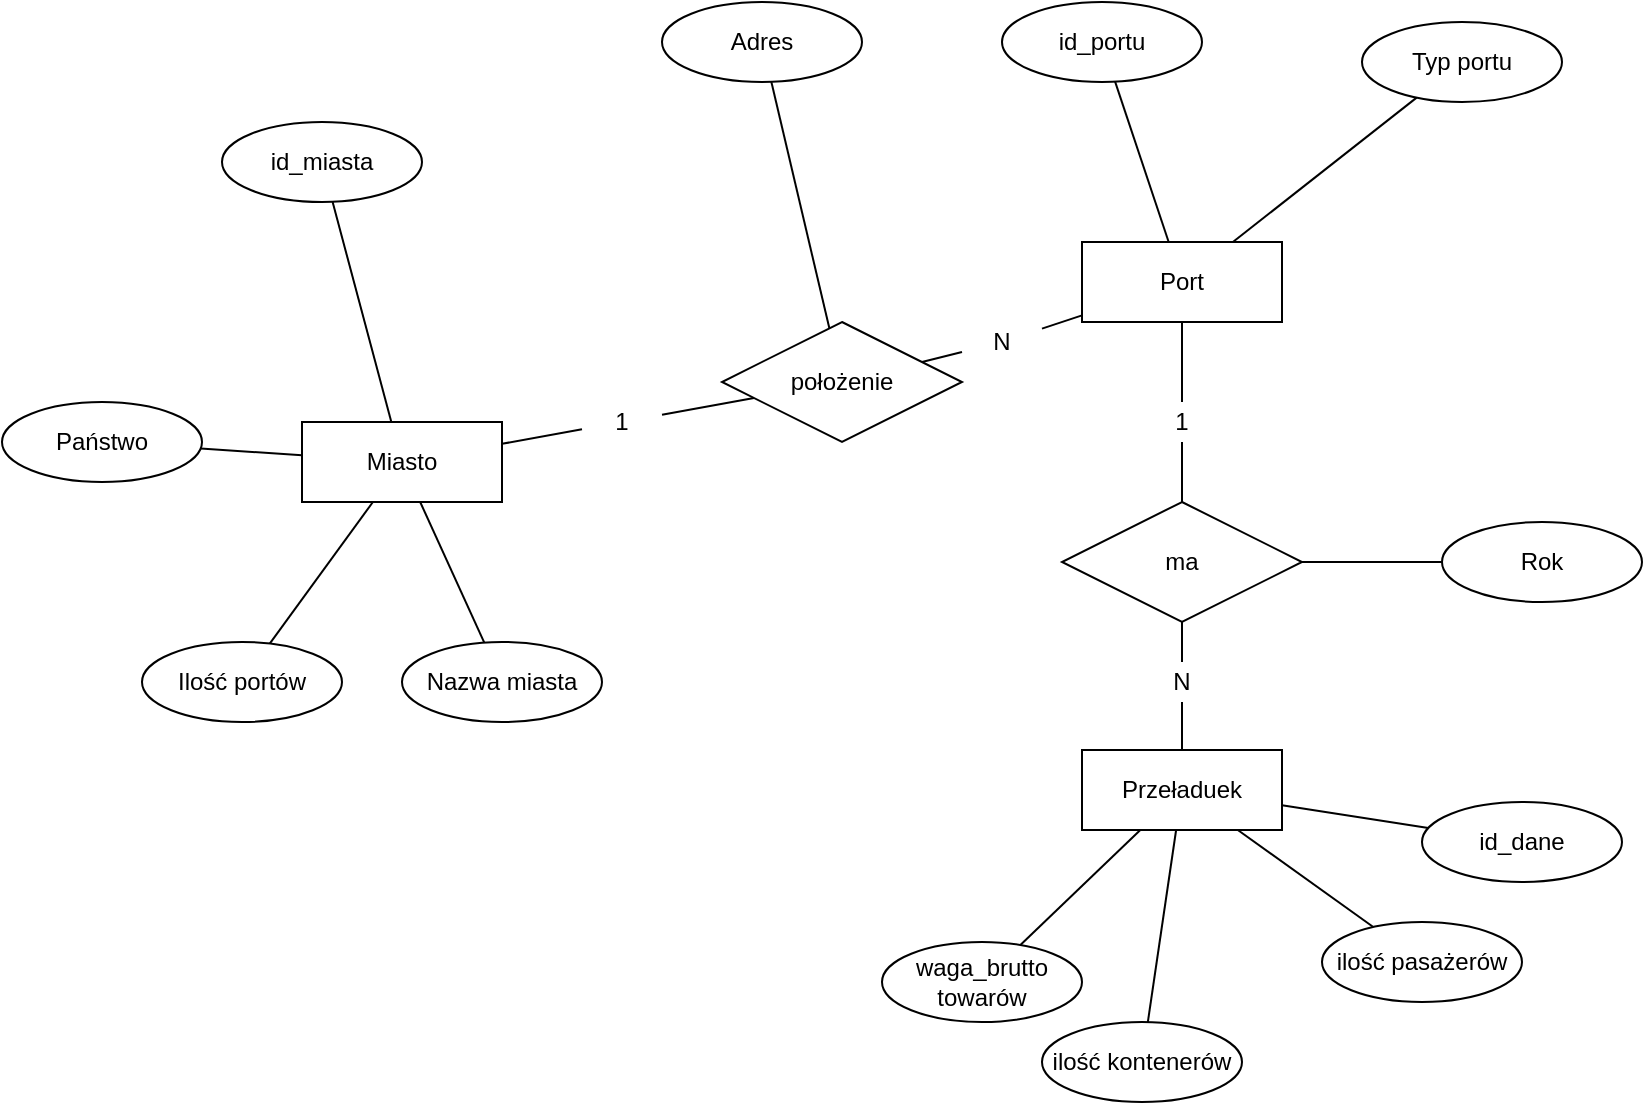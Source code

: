 <mxfile version="13.10.0" type="github">
  <diagram id="fdbAlBpdabrkuO3k_GDF" name="Page-1">
    <mxGraphModel dx="1422" dy="866" grid="1" gridSize="10" guides="1" tooltips="1" connect="1" arrows="1" fold="1" page="1" pageScale="1" pageWidth="1169" pageHeight="827" math="0" shadow="0">
      <root>
        <mxCell id="0" />
        <mxCell id="1" parent="0" />
        <mxCell id="dsvHwpVwbn5-0Ro2IpYD-1" value="Miasto" style="whiteSpace=wrap;html=1;align=center;" vertex="1" parent="1">
          <mxGeometry x="210" y="250" width="100" height="40" as="geometry" />
        </mxCell>
        <mxCell id="dsvHwpVwbn5-0Ro2IpYD-5" value="" style="rounded=0;orthogonalLoop=1;jettySize=auto;html=1;endArrow=none;endFill=0;" edge="1" parent="1" source="dsvHwpVwbn5-0Ro2IpYD-2" target="dsvHwpVwbn5-0Ro2IpYD-1">
          <mxGeometry relative="1" as="geometry" />
        </mxCell>
        <mxCell id="dsvHwpVwbn5-0Ro2IpYD-2" value="Państwo" style="ellipse;whiteSpace=wrap;html=1;align=center;" vertex="1" parent="1">
          <mxGeometry x="60" y="240" width="100" height="40" as="geometry" />
        </mxCell>
        <mxCell id="dsvHwpVwbn5-0Ro2IpYD-4" value="" style="rounded=0;orthogonalLoop=1;jettySize=auto;html=1;endArrow=none;endFill=0;" edge="1" parent="1" source="dsvHwpVwbn5-0Ro2IpYD-3" target="dsvHwpVwbn5-0Ro2IpYD-1">
          <mxGeometry relative="1" as="geometry" />
        </mxCell>
        <mxCell id="dsvHwpVwbn5-0Ro2IpYD-3" value="Ilość portów" style="ellipse;whiteSpace=wrap;html=1;align=center;" vertex="1" parent="1">
          <mxGeometry x="130" y="360" width="100" height="40" as="geometry" />
        </mxCell>
        <mxCell id="dsvHwpVwbn5-0Ro2IpYD-6" value="Port" style="whiteSpace=wrap;html=1;align=center;" vertex="1" parent="1">
          <mxGeometry x="600" y="160" width="100" height="40" as="geometry" />
        </mxCell>
        <mxCell id="dsvHwpVwbn5-0Ro2IpYD-8" value="" style="edgeStyle=none;rounded=0;orthogonalLoop=1;jettySize=auto;html=1;endArrow=none;endFill=0;" edge="1" parent="1" source="dsvHwpVwbn5-0Ro2IpYD-40" target="dsvHwpVwbn5-0Ro2IpYD-6">
          <mxGeometry relative="1" as="geometry" />
        </mxCell>
        <mxCell id="dsvHwpVwbn5-0Ro2IpYD-9" value="" style="edgeStyle=none;rounded=0;orthogonalLoop=1;jettySize=auto;html=1;endArrow=none;endFill=0;" edge="1" parent="1" source="dsvHwpVwbn5-0Ro2IpYD-42" target="dsvHwpVwbn5-0Ro2IpYD-1">
          <mxGeometry relative="1" as="geometry" />
        </mxCell>
        <mxCell id="dsvHwpVwbn5-0Ro2IpYD-7" value="położenie" style="shape=rhombus;perimeter=rhombusPerimeter;whiteSpace=wrap;html=1;align=center;" vertex="1" parent="1">
          <mxGeometry x="420" y="200" width="120" height="60" as="geometry" />
        </mxCell>
        <mxCell id="dsvHwpVwbn5-0Ro2IpYD-13" value="" style="edgeStyle=none;rounded=0;orthogonalLoop=1;jettySize=auto;html=1;endArrow=none;endFill=0;" edge="1" parent="1" source="dsvHwpVwbn5-0Ro2IpYD-12" target="dsvHwpVwbn5-0Ro2IpYD-7">
          <mxGeometry relative="1" as="geometry" />
        </mxCell>
        <mxCell id="dsvHwpVwbn5-0Ro2IpYD-12" value="Adres" style="ellipse;whiteSpace=wrap;html=1;align=center;" vertex="1" parent="1">
          <mxGeometry x="390" y="40" width="100" height="40" as="geometry" />
        </mxCell>
        <mxCell id="dsvHwpVwbn5-0Ro2IpYD-15" value="" style="edgeStyle=none;rounded=0;orthogonalLoop=1;jettySize=auto;html=1;endArrow=none;endFill=0;" edge="1" parent="1" source="dsvHwpVwbn5-0Ro2IpYD-14" target="dsvHwpVwbn5-0Ro2IpYD-6">
          <mxGeometry relative="1" as="geometry" />
        </mxCell>
        <mxCell id="dsvHwpVwbn5-0Ro2IpYD-14" value="Typ portu" style="ellipse;whiteSpace=wrap;html=1;align=center;" vertex="1" parent="1">
          <mxGeometry x="740" y="50" width="100" height="40" as="geometry" />
        </mxCell>
        <mxCell id="dsvHwpVwbn5-0Ro2IpYD-19" value="" style="edgeStyle=none;rounded=0;orthogonalLoop=1;jettySize=auto;html=1;endArrow=none;endFill=0;" edge="1" parent="1" source="dsvHwpVwbn5-0Ro2IpYD-18" target="dsvHwpVwbn5-0Ro2IpYD-1">
          <mxGeometry relative="1" as="geometry" />
        </mxCell>
        <mxCell id="dsvHwpVwbn5-0Ro2IpYD-18" value="id_miasta" style="ellipse;whiteSpace=wrap;html=1;align=center;" vertex="1" parent="1">
          <mxGeometry x="170" y="100" width="100" height="40" as="geometry" />
        </mxCell>
        <mxCell id="dsvHwpVwbn5-0Ro2IpYD-21" value="" style="edgeStyle=none;rounded=0;orthogonalLoop=1;jettySize=auto;html=1;endArrow=none;endFill=0;" edge="1" parent="1" source="dsvHwpVwbn5-0Ro2IpYD-20" target="dsvHwpVwbn5-0Ro2IpYD-1">
          <mxGeometry relative="1" as="geometry" />
        </mxCell>
        <mxCell id="dsvHwpVwbn5-0Ro2IpYD-20" value="Nazwa miasta" style="ellipse;whiteSpace=wrap;html=1;align=center;" vertex="1" parent="1">
          <mxGeometry x="260" y="360" width="100" height="40" as="geometry" />
        </mxCell>
        <mxCell id="dsvHwpVwbn5-0Ro2IpYD-25" value="" style="edgeStyle=none;rounded=0;orthogonalLoop=1;jettySize=auto;html=1;endArrow=none;endFill=0;exitX=0.5;exitY=0;exitDx=0;exitDy=0;" edge="1" parent="1" source="dsvHwpVwbn5-0Ro2IpYD-53" target="dsvHwpVwbn5-0Ro2IpYD-6">
          <mxGeometry relative="1" as="geometry">
            <mxPoint x="810.296" y="187.825" as="sourcePoint" />
          </mxGeometry>
        </mxCell>
        <mxCell id="dsvHwpVwbn5-0Ro2IpYD-47" value="" style="edgeStyle=none;rounded=0;orthogonalLoop=1;jettySize=auto;html=1;endArrow=none;endFill=0;" edge="1" parent="1" source="dsvHwpVwbn5-0Ro2IpYD-55" target="dsvHwpVwbn5-0Ro2IpYD-35">
          <mxGeometry relative="1" as="geometry" />
        </mxCell>
        <mxCell id="dsvHwpVwbn5-0Ro2IpYD-26" value="Przeładuek" style="whiteSpace=wrap;html=1;align=center;" vertex="1" parent="1">
          <mxGeometry x="600" y="414" width="100" height="40" as="geometry" />
        </mxCell>
        <mxCell id="dsvHwpVwbn5-0Ro2IpYD-28" value="" style="edgeStyle=none;rounded=0;orthogonalLoop=1;jettySize=auto;html=1;endArrow=none;endFill=0;" edge="1" parent="1" source="dsvHwpVwbn5-0Ro2IpYD-27" target="dsvHwpVwbn5-0Ro2IpYD-26">
          <mxGeometry relative="1" as="geometry" />
        </mxCell>
        <mxCell id="dsvHwpVwbn5-0Ro2IpYD-27" value="waga_brutto towarów" style="ellipse;whiteSpace=wrap;html=1;align=center;" vertex="1" parent="1">
          <mxGeometry x="500" y="510" width="100" height="40" as="geometry" />
        </mxCell>
        <mxCell id="dsvHwpVwbn5-0Ro2IpYD-31" value="" style="edgeStyle=none;rounded=0;orthogonalLoop=1;jettySize=auto;html=1;endArrow=none;endFill=0;" edge="1" parent="1" source="dsvHwpVwbn5-0Ro2IpYD-30" target="dsvHwpVwbn5-0Ro2IpYD-26">
          <mxGeometry relative="1" as="geometry" />
        </mxCell>
        <mxCell id="dsvHwpVwbn5-0Ro2IpYD-30" value="ilość kontenerów" style="ellipse;whiteSpace=wrap;html=1;align=center;" vertex="1" parent="1">
          <mxGeometry x="580" y="550" width="100" height="40" as="geometry" />
        </mxCell>
        <mxCell id="dsvHwpVwbn5-0Ro2IpYD-34" value="" style="edgeStyle=none;rounded=0;orthogonalLoop=1;jettySize=auto;html=1;endArrow=none;endFill=0;" edge="1" parent="1" source="dsvHwpVwbn5-0Ro2IpYD-32" target="dsvHwpVwbn5-0Ro2IpYD-26">
          <mxGeometry relative="1" as="geometry" />
        </mxCell>
        <mxCell id="dsvHwpVwbn5-0Ro2IpYD-32" value="ilość pasażerów" style="ellipse;whiteSpace=wrap;html=1;align=center;" vertex="1" parent="1">
          <mxGeometry x="720" y="500" width="100" height="40" as="geometry" />
        </mxCell>
        <mxCell id="dsvHwpVwbn5-0Ro2IpYD-35" value="ma" style="shape=rhombus;perimeter=rhombusPerimeter;whiteSpace=wrap;html=1;align=center;" vertex="1" parent="1">
          <mxGeometry x="590" y="290" width="120" height="60" as="geometry" />
        </mxCell>
        <mxCell id="dsvHwpVwbn5-0Ro2IpYD-39" value="" style="edgeStyle=none;rounded=0;orthogonalLoop=1;jettySize=auto;html=1;endArrow=none;endFill=0;" edge="1" parent="1" source="dsvHwpVwbn5-0Ro2IpYD-37" target="dsvHwpVwbn5-0Ro2IpYD-35">
          <mxGeometry relative="1" as="geometry" />
        </mxCell>
        <mxCell id="dsvHwpVwbn5-0Ro2IpYD-37" value="Rok" style="ellipse;whiteSpace=wrap;html=1;align=center;" vertex="1" parent="1">
          <mxGeometry x="780" y="300" width="100" height="40" as="geometry" />
        </mxCell>
        <mxCell id="dsvHwpVwbn5-0Ro2IpYD-38" style="edgeStyle=none;rounded=0;orthogonalLoop=1;jettySize=auto;html=1;exitX=0.5;exitY=0;exitDx=0;exitDy=0;endArrow=none;endFill=0;" edge="1" parent="1" source="dsvHwpVwbn5-0Ro2IpYD-37" target="dsvHwpVwbn5-0Ro2IpYD-37">
          <mxGeometry relative="1" as="geometry" />
        </mxCell>
        <mxCell id="dsvHwpVwbn5-0Ro2IpYD-40" value="N" style="text;html=1;strokeColor=none;fillColor=none;align=center;verticalAlign=middle;whiteSpace=wrap;rounded=0;" vertex="1" parent="1">
          <mxGeometry x="540" y="200" width="40" height="20" as="geometry" />
        </mxCell>
        <mxCell id="dsvHwpVwbn5-0Ro2IpYD-41" value="" style="edgeStyle=none;rounded=0;orthogonalLoop=1;jettySize=auto;html=1;endArrow=none;endFill=0;" edge="1" parent="1" source="dsvHwpVwbn5-0Ro2IpYD-7" target="dsvHwpVwbn5-0Ro2IpYD-40">
          <mxGeometry relative="1" as="geometry">
            <mxPoint x="517.778" y="218.889" as="sourcePoint" />
            <mxPoint x="600" y="194.706" as="targetPoint" />
          </mxGeometry>
        </mxCell>
        <mxCell id="dsvHwpVwbn5-0Ro2IpYD-42" value="1" style="text;html=1;strokeColor=none;fillColor=none;align=center;verticalAlign=middle;whiteSpace=wrap;rounded=0;" vertex="1" parent="1">
          <mxGeometry x="350" y="240" width="40" height="20" as="geometry" />
        </mxCell>
        <mxCell id="dsvHwpVwbn5-0Ro2IpYD-46" value="" style="edgeStyle=none;rounded=0;orthogonalLoop=1;jettySize=auto;html=1;endArrow=none;endFill=0;" edge="1" parent="1" source="dsvHwpVwbn5-0Ro2IpYD-7" target="dsvHwpVwbn5-0Ro2IpYD-42">
          <mxGeometry relative="1" as="geometry">
            <mxPoint x="439.355" y="239.677" as="sourcePoint" />
            <mxPoint x="320" y="268.095" as="targetPoint" />
          </mxGeometry>
        </mxCell>
        <mxCell id="dsvHwpVwbn5-0Ro2IpYD-50" value="" style="edgeStyle=none;rounded=0;orthogonalLoop=1;jettySize=auto;html=1;endArrow=none;endFill=0;" edge="1" parent="1" source="dsvHwpVwbn5-0Ro2IpYD-49" target="dsvHwpVwbn5-0Ro2IpYD-6">
          <mxGeometry relative="1" as="geometry" />
        </mxCell>
        <mxCell id="dsvHwpVwbn5-0Ro2IpYD-49" value="id_portu" style="ellipse;whiteSpace=wrap;html=1;align=center;" vertex="1" parent="1">
          <mxGeometry x="560" y="40" width="100" height="40" as="geometry" />
        </mxCell>
        <mxCell id="dsvHwpVwbn5-0Ro2IpYD-52" value="" style="edgeStyle=none;rounded=0;orthogonalLoop=1;jettySize=auto;html=1;endArrow=none;endFill=0;" edge="1" parent="1" source="dsvHwpVwbn5-0Ro2IpYD-51" target="dsvHwpVwbn5-0Ro2IpYD-26">
          <mxGeometry relative="1" as="geometry" />
        </mxCell>
        <mxCell id="dsvHwpVwbn5-0Ro2IpYD-51" value="id_dane" style="ellipse;whiteSpace=wrap;html=1;align=center;" vertex="1" parent="1">
          <mxGeometry x="770" y="440" width="100" height="40" as="geometry" />
        </mxCell>
        <mxCell id="dsvHwpVwbn5-0Ro2IpYD-53" value="1" style="text;html=1;strokeColor=none;fillColor=none;align=center;verticalAlign=middle;whiteSpace=wrap;rounded=0;" vertex="1" parent="1">
          <mxGeometry x="630" y="240" width="40" height="20" as="geometry" />
        </mxCell>
        <mxCell id="dsvHwpVwbn5-0Ro2IpYD-54" value="" style="edgeStyle=none;rounded=0;orthogonalLoop=1;jettySize=auto;html=1;endArrow=none;endFill=0;exitX=0.5;exitY=0;exitDx=0;exitDy=0;" edge="1" parent="1" source="dsvHwpVwbn5-0Ro2IpYD-35" target="dsvHwpVwbn5-0Ro2IpYD-53">
          <mxGeometry relative="1" as="geometry">
            <mxPoint x="680" y="270" as="sourcePoint" />
            <mxPoint x="656.667" y="200" as="targetPoint" />
          </mxGeometry>
        </mxCell>
        <mxCell id="dsvHwpVwbn5-0Ro2IpYD-55" value="N" style="text;html=1;strokeColor=none;fillColor=none;align=center;verticalAlign=middle;whiteSpace=wrap;rounded=0;" vertex="1" parent="1">
          <mxGeometry x="630" y="370" width="40" height="20" as="geometry" />
        </mxCell>
        <mxCell id="dsvHwpVwbn5-0Ro2IpYD-57" value="" style="edgeStyle=none;rounded=0;orthogonalLoop=1;jettySize=auto;html=1;endArrow=none;endFill=0;" edge="1" parent="1" source="dsvHwpVwbn5-0Ro2IpYD-26" target="dsvHwpVwbn5-0Ro2IpYD-55">
          <mxGeometry relative="1" as="geometry">
            <mxPoint x="688" y="380" as="sourcePoint" />
            <mxPoint x="682.857" y="328.571" as="targetPoint" />
          </mxGeometry>
        </mxCell>
      </root>
    </mxGraphModel>
  </diagram>
</mxfile>
